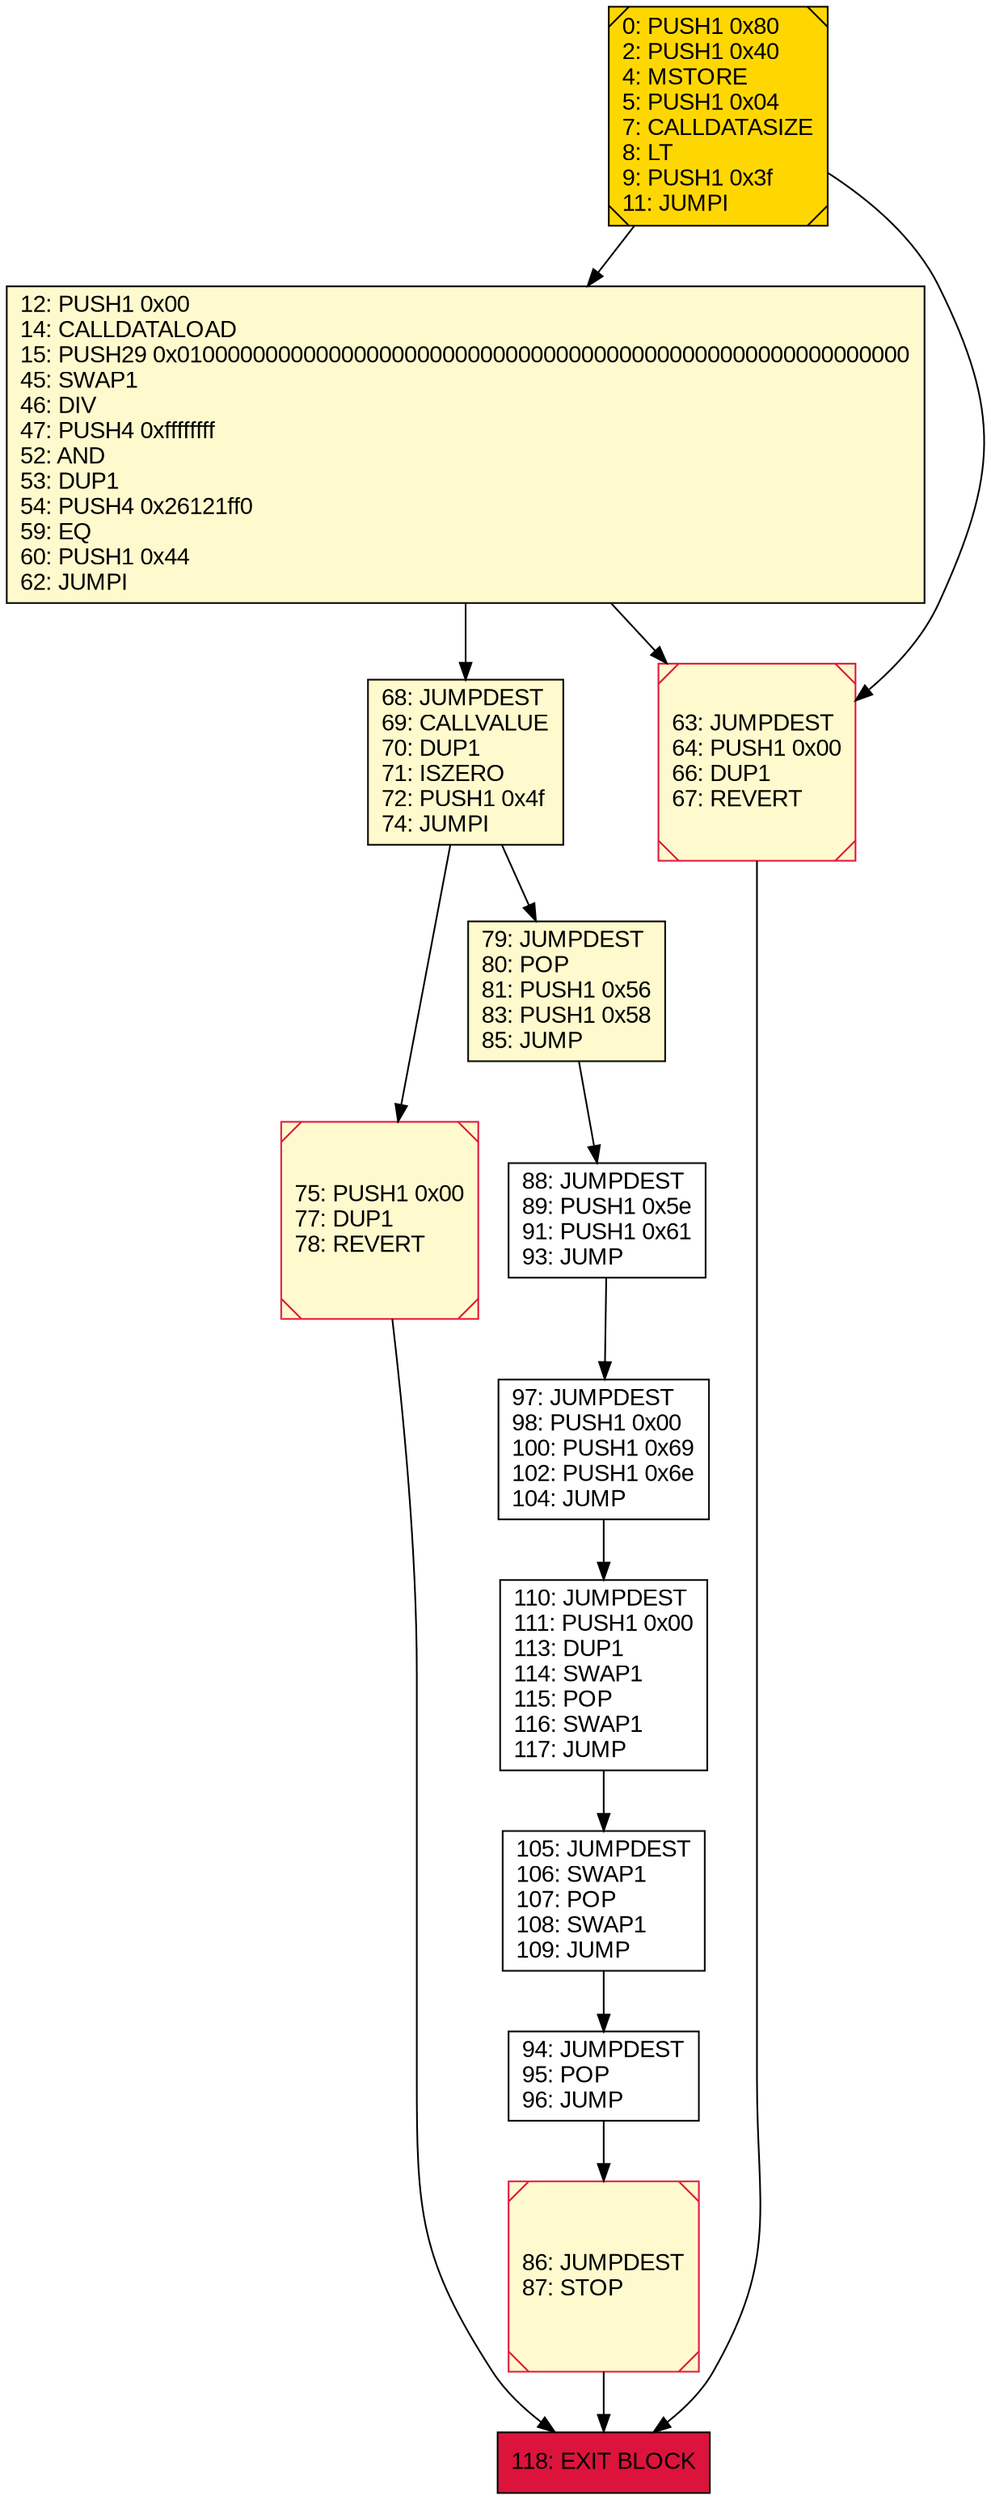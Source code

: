digraph G {
bgcolor=transparent rankdir=UD;
node [shape=box style=filled color=black fillcolor=white fontname=arial fontcolor=black];
86 [label="86: JUMPDEST\l87: STOP\l" fillcolor=lemonchiffon shape=Msquare color=crimson ];
68 [label="68: JUMPDEST\l69: CALLVALUE\l70: DUP1\l71: ISZERO\l72: PUSH1 0x4f\l74: JUMPI\l" fillcolor=lemonchiffon ];
88 [label="88: JUMPDEST\l89: PUSH1 0x5e\l91: PUSH1 0x61\l93: JUMP\l" ];
75 [label="75: PUSH1 0x00\l77: DUP1\l78: REVERT\l" fillcolor=lemonchiffon shape=Msquare color=crimson ];
79 [label="79: JUMPDEST\l80: POP\l81: PUSH1 0x56\l83: PUSH1 0x58\l85: JUMP\l" fillcolor=lemonchiffon ];
0 [label="0: PUSH1 0x80\l2: PUSH1 0x40\l4: MSTORE\l5: PUSH1 0x04\l7: CALLDATASIZE\l8: LT\l9: PUSH1 0x3f\l11: JUMPI\l" fillcolor=lemonchiffon shape=Msquare fillcolor=gold ];
12 [label="12: PUSH1 0x00\l14: CALLDATALOAD\l15: PUSH29 0x0100000000000000000000000000000000000000000000000000000000\l45: SWAP1\l46: DIV\l47: PUSH4 0xffffffff\l52: AND\l53: DUP1\l54: PUSH4 0x26121ff0\l59: EQ\l60: PUSH1 0x44\l62: JUMPI\l" fillcolor=lemonchiffon ];
118 [label="118: EXIT BLOCK\l" fillcolor=crimson ];
110 [label="110: JUMPDEST\l111: PUSH1 0x00\l113: DUP1\l114: SWAP1\l115: POP\l116: SWAP1\l117: JUMP\l" ];
94 [label="94: JUMPDEST\l95: POP\l96: JUMP\l" ];
63 [label="63: JUMPDEST\l64: PUSH1 0x00\l66: DUP1\l67: REVERT\l" fillcolor=lemonchiffon shape=Msquare color=crimson ];
97 [label="97: JUMPDEST\l98: PUSH1 0x00\l100: PUSH1 0x69\l102: PUSH1 0x6e\l104: JUMP\l" ];
105 [label="105: JUMPDEST\l106: SWAP1\l107: POP\l108: SWAP1\l109: JUMP\l" ];
0 -> 12;
97 -> 110;
110 -> 105;
105 -> 94;
79 -> 88;
12 -> 63;
0 -> 63;
68 -> 79;
63 -> 118;
68 -> 75;
88 -> 97;
86 -> 118;
12 -> 68;
94 -> 86;
75 -> 118;
}
